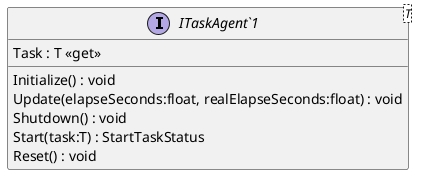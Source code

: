 @startuml
interface "ITaskAgent`1"<T> {
    Task : T <<get>>
    Initialize() : void
    Update(elapseSeconds:float, realElapseSeconds:float) : void
    Shutdown() : void
    Start(task:T) : StartTaskStatus
    Reset() : void
}
@enduml
